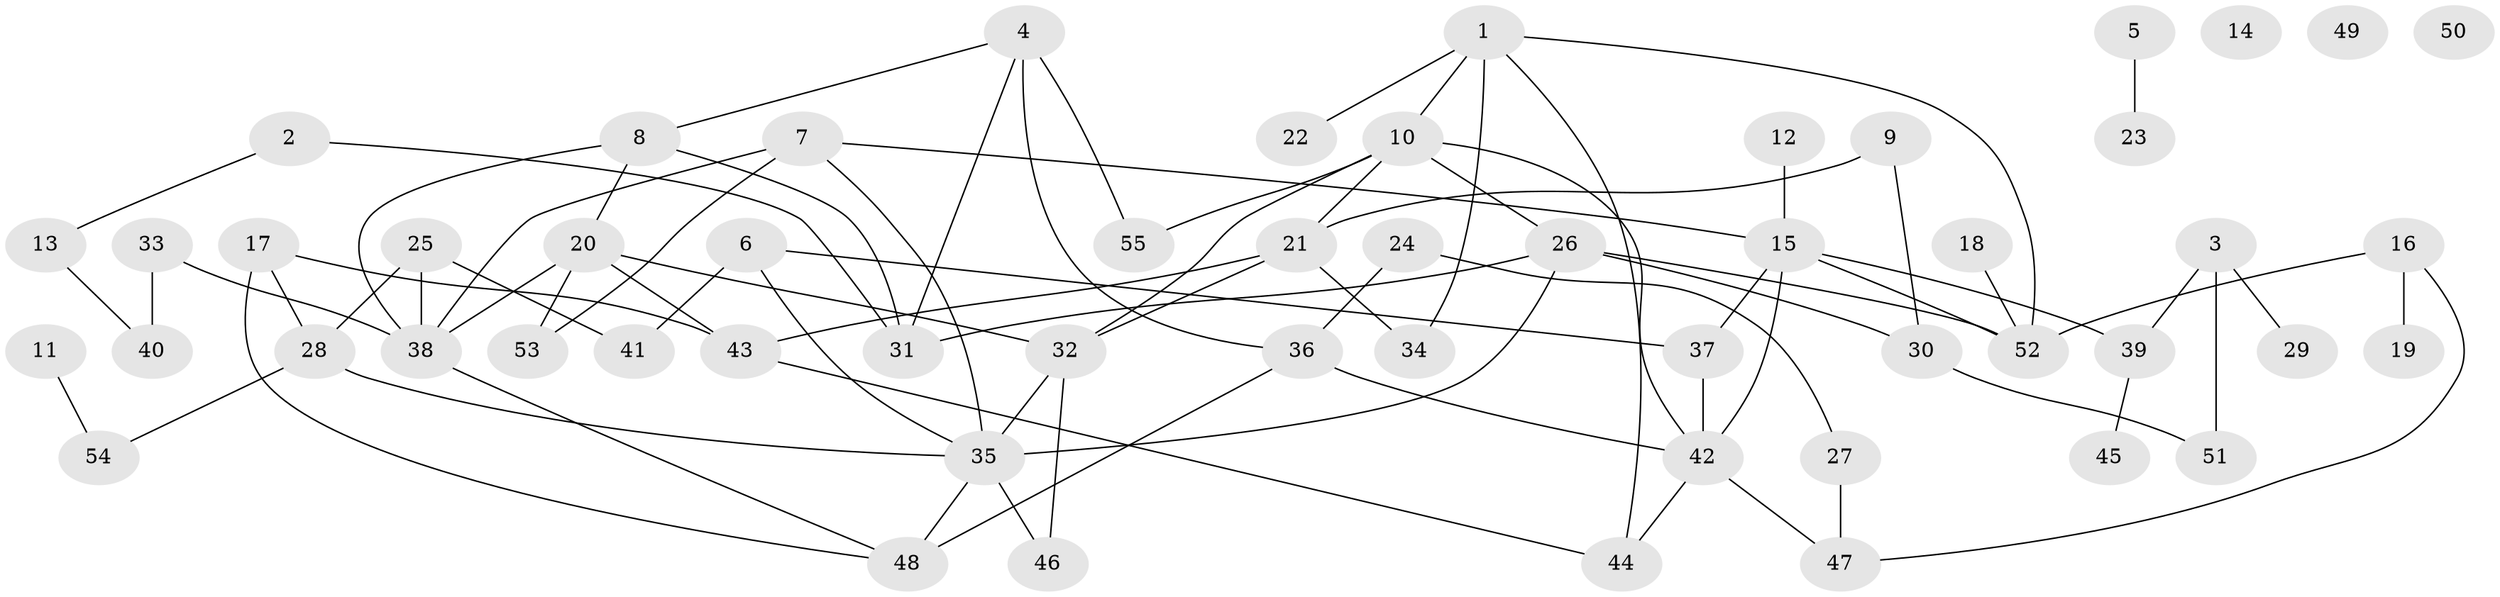 // coarse degree distribution, {8: 0.047619047619047616, 2: 0.14285714285714285, 5: 0.09523809523809523, 0: 0.19047619047619047, 4: 0.14285714285714285, 7: 0.047619047619047616, 3: 0.09523809523809523, 1: 0.14285714285714285, 9: 0.09523809523809523}
// Generated by graph-tools (version 1.1) at 2025/16/03/04/25 18:16:30]
// undirected, 55 vertices, 80 edges
graph export_dot {
graph [start="1"]
  node [color=gray90,style=filled];
  1;
  2;
  3;
  4;
  5;
  6;
  7;
  8;
  9;
  10;
  11;
  12;
  13;
  14;
  15;
  16;
  17;
  18;
  19;
  20;
  21;
  22;
  23;
  24;
  25;
  26;
  27;
  28;
  29;
  30;
  31;
  32;
  33;
  34;
  35;
  36;
  37;
  38;
  39;
  40;
  41;
  42;
  43;
  44;
  45;
  46;
  47;
  48;
  49;
  50;
  51;
  52;
  53;
  54;
  55;
  1 -- 10;
  1 -- 22;
  1 -- 34;
  1 -- 44;
  1 -- 52;
  2 -- 13;
  2 -- 31;
  3 -- 29;
  3 -- 39;
  3 -- 51;
  4 -- 8;
  4 -- 31;
  4 -- 36;
  4 -- 55;
  5 -- 23;
  6 -- 35;
  6 -- 37;
  6 -- 41;
  7 -- 15;
  7 -- 35;
  7 -- 38;
  7 -- 53;
  8 -- 20;
  8 -- 31;
  8 -- 38;
  9 -- 21;
  9 -- 30;
  10 -- 21;
  10 -- 26;
  10 -- 32;
  10 -- 42;
  10 -- 55;
  11 -- 54;
  12 -- 15;
  13 -- 40;
  15 -- 37;
  15 -- 39;
  15 -- 42;
  15 -- 52;
  16 -- 19;
  16 -- 47;
  16 -- 52;
  17 -- 28;
  17 -- 43;
  17 -- 48;
  18 -- 52;
  20 -- 32;
  20 -- 38;
  20 -- 43;
  20 -- 53;
  21 -- 32;
  21 -- 34;
  21 -- 43;
  24 -- 27;
  24 -- 36;
  25 -- 28;
  25 -- 38;
  25 -- 41;
  26 -- 30;
  26 -- 31;
  26 -- 35;
  26 -- 52;
  27 -- 47;
  28 -- 35;
  28 -- 54;
  30 -- 51;
  32 -- 35;
  32 -- 46;
  33 -- 38;
  33 -- 40;
  35 -- 46;
  35 -- 48;
  36 -- 42;
  36 -- 48;
  37 -- 42;
  38 -- 48;
  39 -- 45;
  42 -- 44;
  42 -- 47;
  43 -- 44;
}
